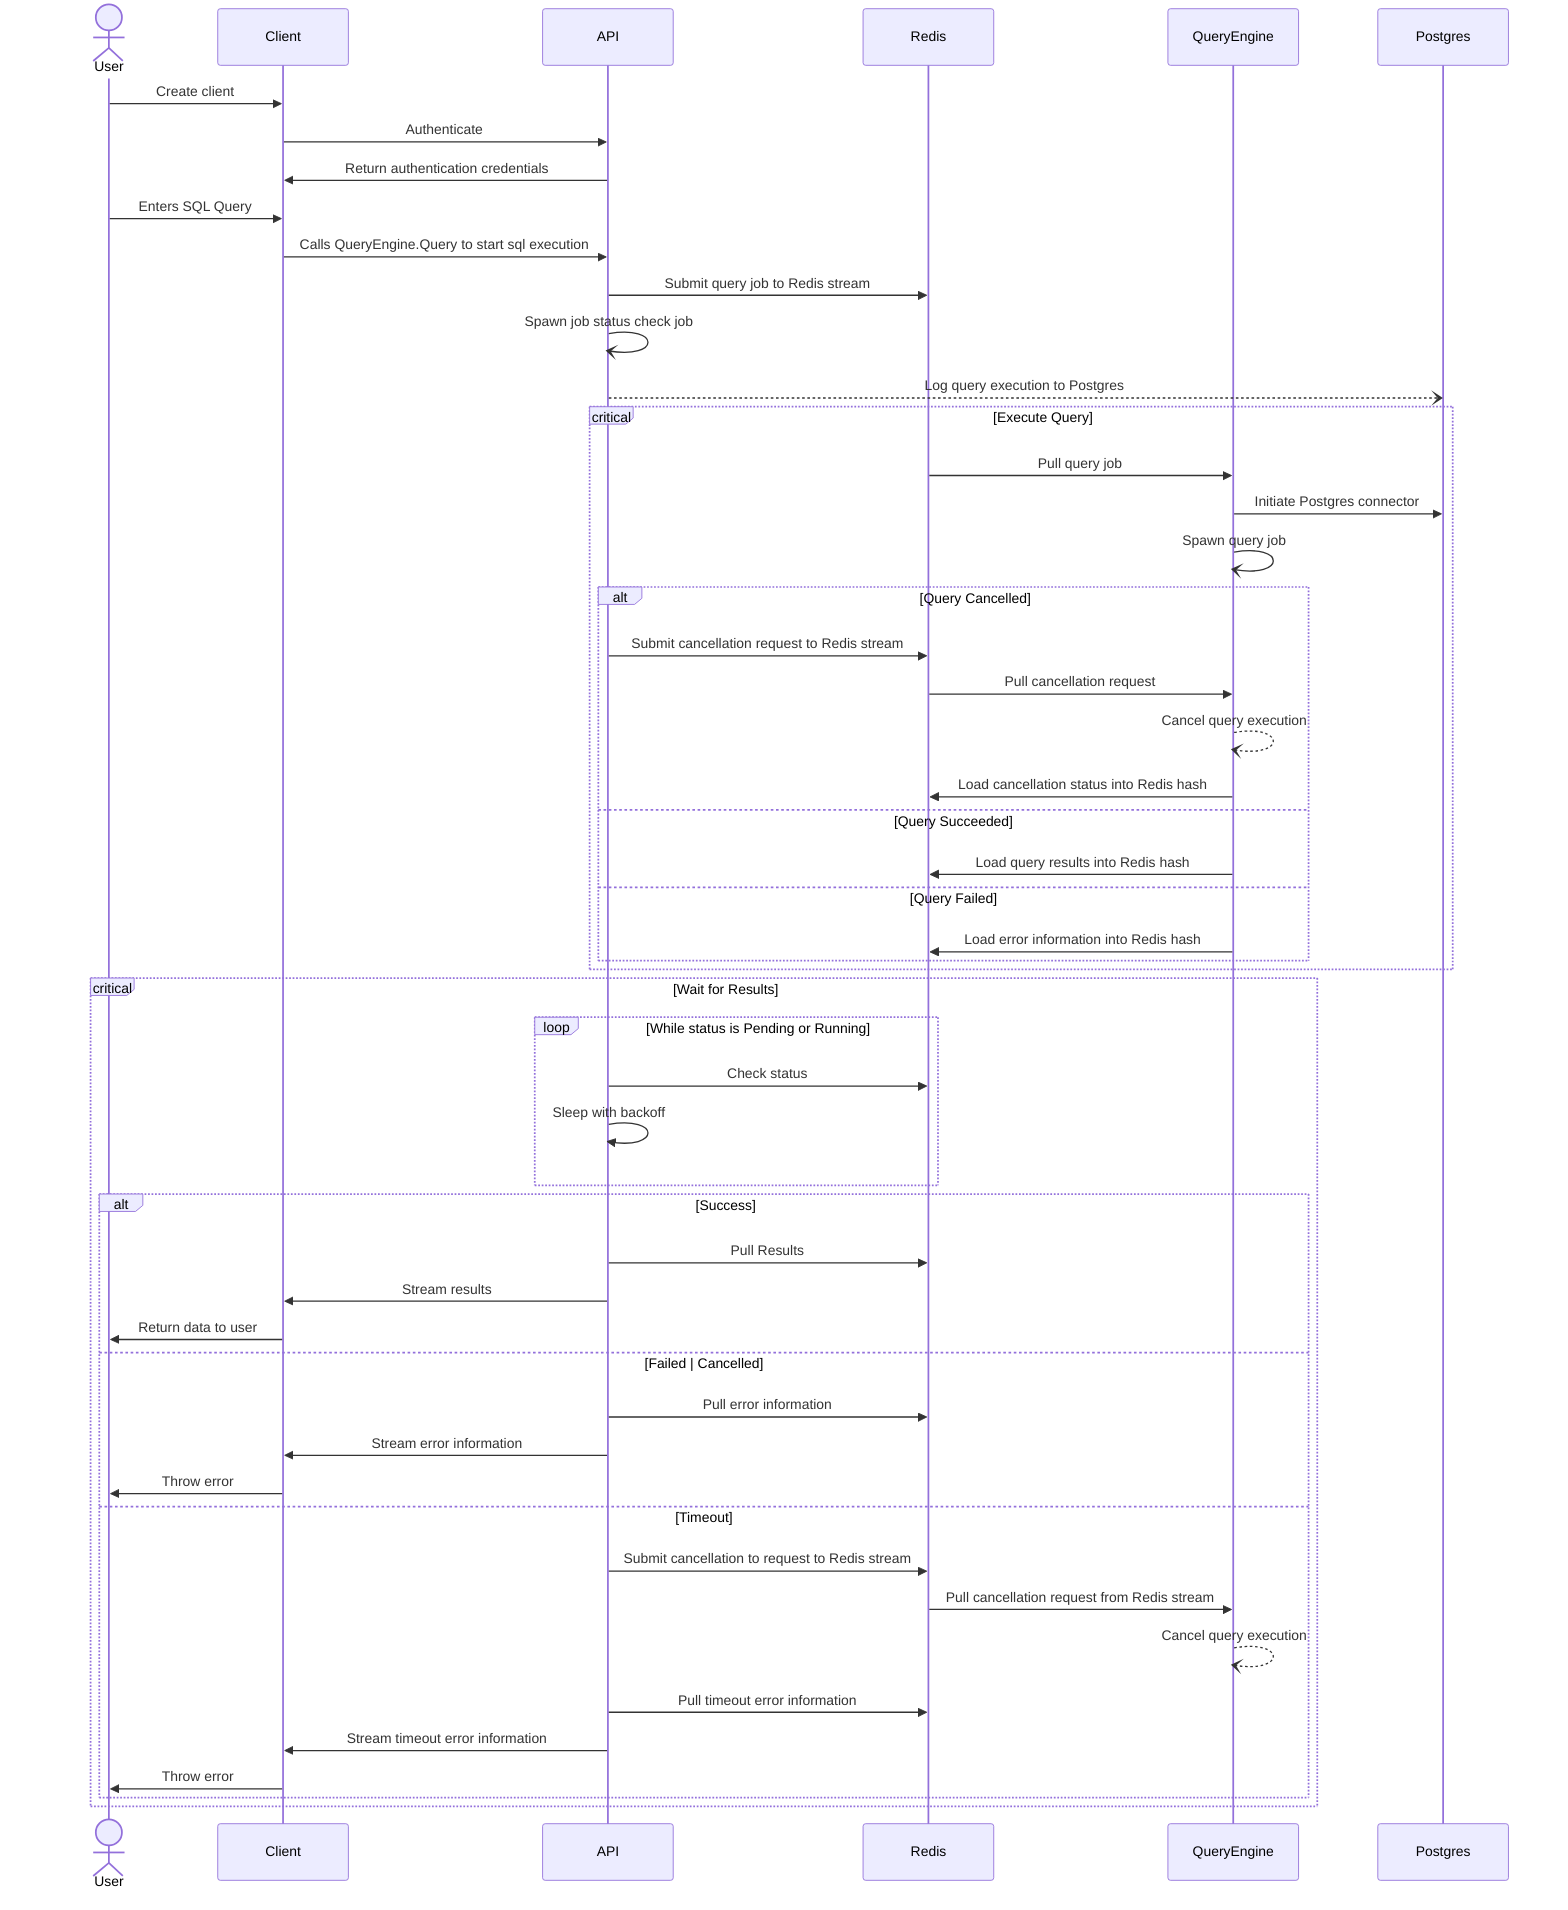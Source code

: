 sequenceDiagram
    actor User
    participant Client
    participant API
    participant Redis
    participant QueryEngine
    participant Postgres

    User->>Client: Create client
    Client->>API: Authenticate
    API->>Client: Return authentication credentials
    User->>Client: Enters SQL Query

    Client->>API: Calls QueryEngine.Query to start sql execution
    API->>Redis: Submit query job to Redis stream
    API-)API: Spawn job status check job
    API--)Postgres: Log query execution to Postgres

    critical Execute Query
        Redis->>QueryEngine: Pull query job
        QueryEngine->>Postgres: Initiate Postgres connector
        QueryEngine-)QueryEngine: Spawn query job
        
        alt Query Cancelled
            API->>Redis: Submit cancellation request to Redis stream
            Redis->>QueryEngine: Pull cancellation request
            QueryEngine--)QueryEngine: Cancel query execution
            QueryEngine->>Redis: Load cancellation status into Redis hash
        else Query Succeeded
            QueryEngine->>Redis: Load query results into Redis hash
        else Query Failed
            QueryEngine->>Redis: Load error information into Redis hash
        end
    end

    critical Wait for Results
        loop While status is Pending or Running
            API->>Redis: Check status
            API->>API: Sleep with backoff
        end
        alt Success
            API->>Redis: Pull Results
            API->>Client: Stream results
            Client->>User: Return data to user
        else Failed | Cancelled
            API->>Redis: Pull error information
            API->>Client: Stream error information
            Client->>User: Throw error
        else Timeout
            API->>Redis: Submit cancellation to request to Redis stream
            Redis->>QueryEngine: Pull cancellation request from Redis stream
            QueryEngine--)QueryEngine: Cancel query execution
            API->>Redis: Pull timeout error information
            API->>Client: Stream timeout error information
            Client->>User: Throw error
        end
    end